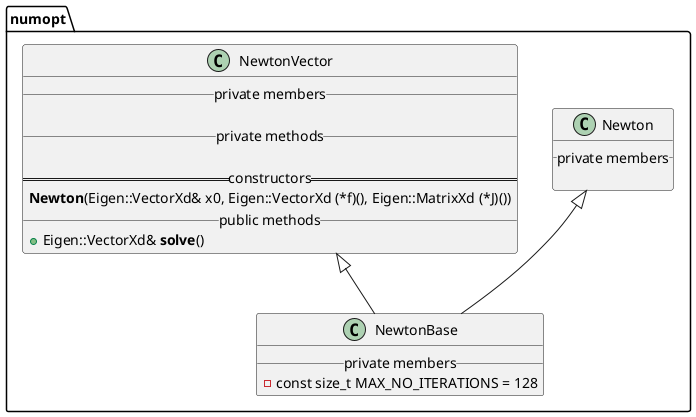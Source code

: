 @startuml

namespace numopt {

    class NewtonBase {
        __ private members __
            - const size_t MAX_NO_ITERATIONS = 128
    }

    class Newton {
        __ private members __

    }

    class NewtonVector {
        __ private members __

        __ private methods __

        == constructors ==
            **Newton**(Eigen::VectorXd& x0, Eigen::VectorXd (*f)(), Eigen::MatrixXd (*J)())
        __ public methods __
            + Eigen::VectorXd& **solve**()
    }
}


numopt.Newton <|-- numopt.NewtonBase
numopt.NewtonVector <|-- numopt.NewtonBase



@enduml